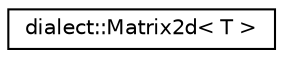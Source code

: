 digraph "Graphical Class Hierarchy"
{
  edge [fontname="Helvetica",fontsize="10",labelfontname="Helvetica",labelfontsize="10"];
  node [fontname="Helvetica",fontsize="10",shape=record];
  rankdir="LR";
  Node0 [label="dialect::Matrix2d\< T \>",height=0.2,width=0.4,color="black", fillcolor="white", style="filled",URL="$structdialect_1_1Matrix2d.html",tooltip="Dense 2d array, with integer indices. "];
}
